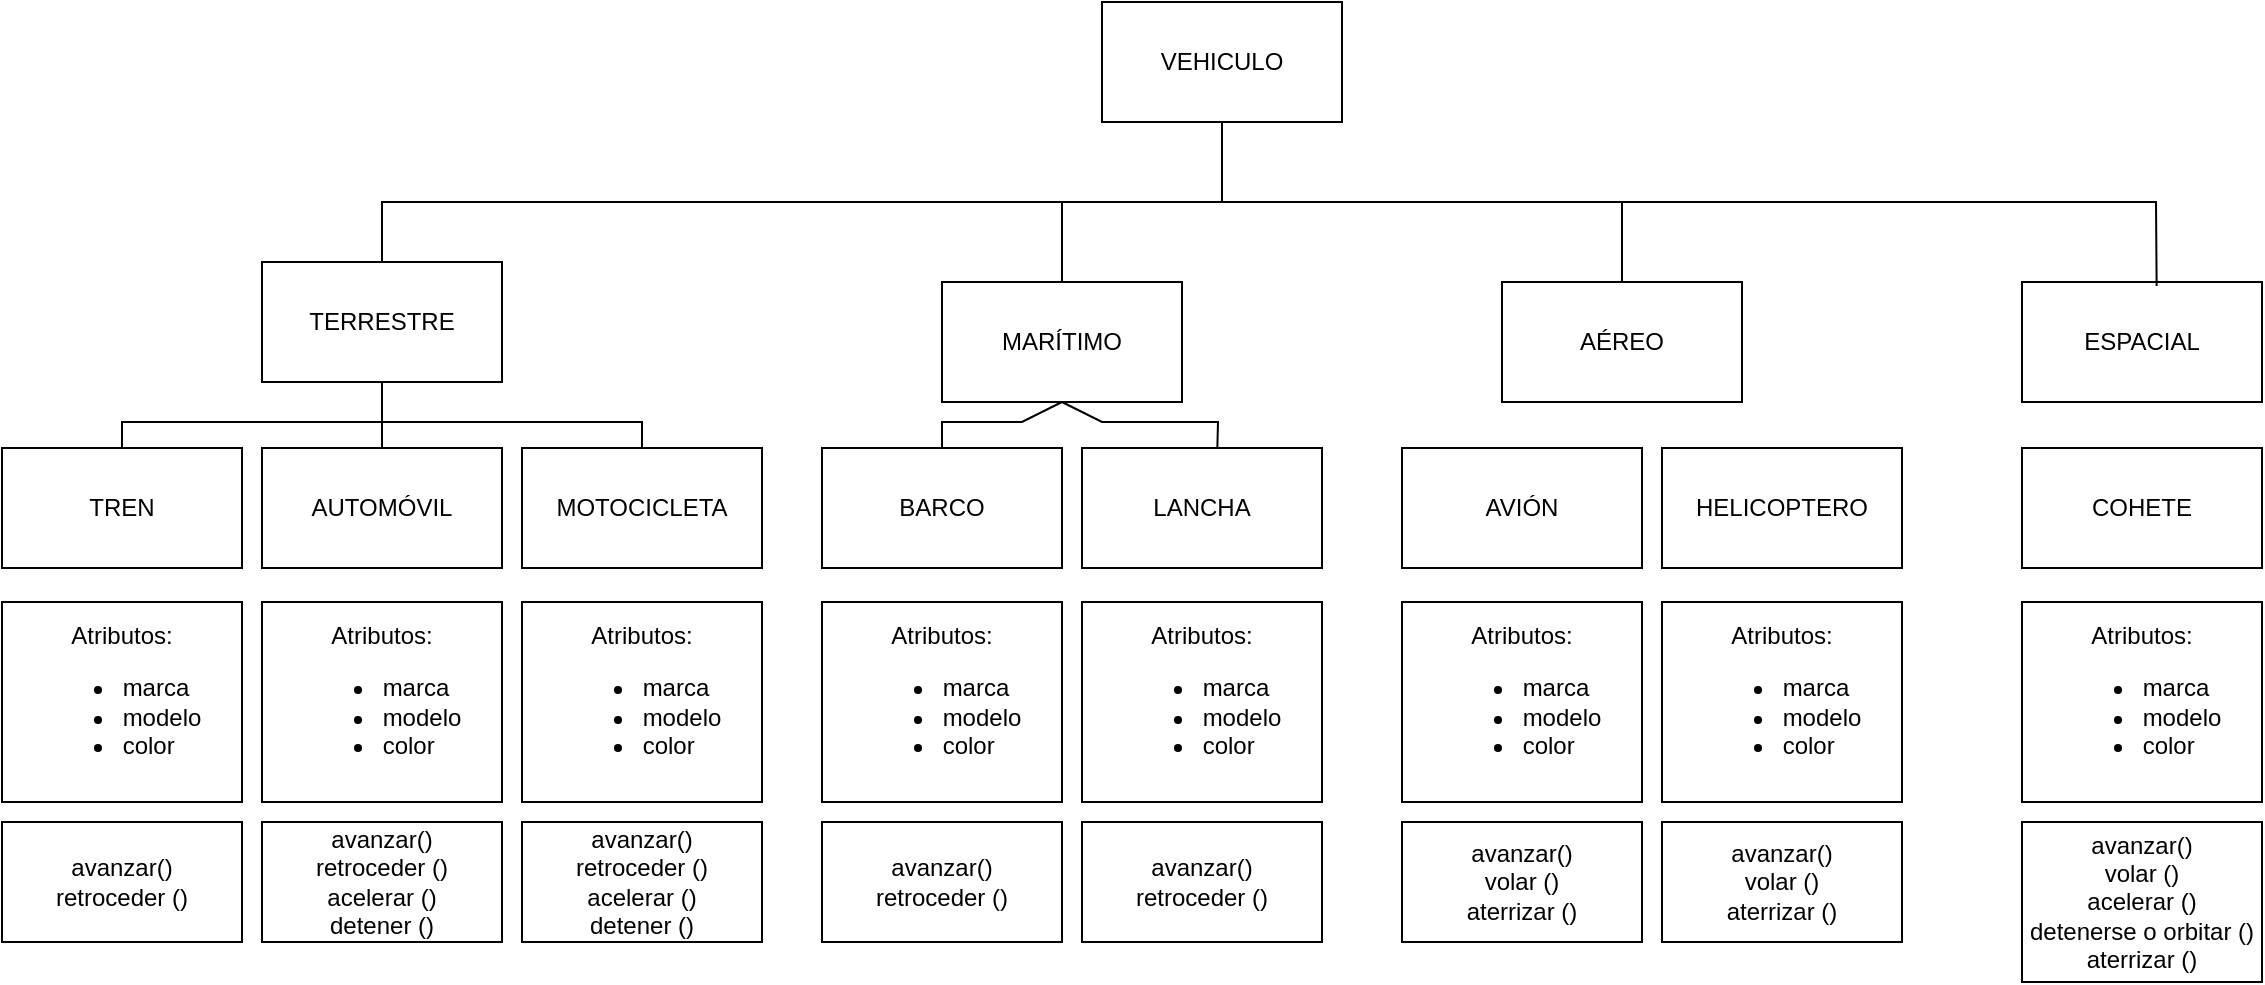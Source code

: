 <mxfile version="21.6.9" type="device">
  <diagram name="Page-1" id="e7e014a7-5840-1c2e-5031-d8a46d1fe8dd">
    <mxGraphModel dx="1963" dy="424" grid="1" gridSize="10" guides="1" tooltips="1" connect="1" arrows="1" fold="1" page="1" pageScale="1" pageWidth="1169" pageHeight="826" background="none" math="0" shadow="0">
      <root>
        <mxCell id="0" />
        <mxCell id="1" parent="0" />
        <mxCell id="l46dBcUGycRyowP4TYLj-42" value="VEHICULO" style="rounded=0;whiteSpace=wrap;html=1;" vertex="1" parent="1">
          <mxGeometry x="490" y="130" width="120" height="60" as="geometry" />
        </mxCell>
        <mxCell id="l46dBcUGycRyowP4TYLj-43" value="TERRESTRE" style="rounded=0;whiteSpace=wrap;html=1;" vertex="1" parent="1">
          <mxGeometry x="70" y="260" width="120" height="60" as="geometry" />
        </mxCell>
        <mxCell id="l46dBcUGycRyowP4TYLj-44" value="MARÍTIMO" style="rounded=0;whiteSpace=wrap;html=1;" vertex="1" parent="1">
          <mxGeometry x="410" y="270" width="120" height="60" as="geometry" />
        </mxCell>
        <mxCell id="l46dBcUGycRyowP4TYLj-45" value="AÉREO" style="rounded=0;whiteSpace=wrap;html=1;" vertex="1" parent="1">
          <mxGeometry x="690" y="270" width="120" height="60" as="geometry" />
        </mxCell>
        <mxCell id="l46dBcUGycRyowP4TYLj-46" value="ESPACIAL" style="rounded=0;whiteSpace=wrap;html=1;" vertex="1" parent="1">
          <mxGeometry x="950" y="270" width="120" height="60" as="geometry" />
        </mxCell>
        <mxCell id="l46dBcUGycRyowP4TYLj-47" value="" style="endArrow=none;html=1;rounded=0;entryX=0.5;entryY=1;entryDx=0;entryDy=0;exitX=0.5;exitY=0;exitDx=0;exitDy=0;" edge="1" parent="1" source="l46dBcUGycRyowP4TYLj-43" target="l46dBcUGycRyowP4TYLj-42">
          <mxGeometry width="50" height="50" relative="1" as="geometry">
            <mxPoint x="560" y="370" as="sourcePoint" />
            <mxPoint x="610" y="320" as="targetPoint" />
            <Array as="points">
              <mxPoint x="130" y="230" />
              <mxPoint x="550" y="230" />
            </Array>
          </mxGeometry>
        </mxCell>
        <mxCell id="l46dBcUGycRyowP4TYLj-48" value="" style="endArrow=none;html=1;rounded=0;" edge="1" parent="1" source="l46dBcUGycRyowP4TYLj-44">
          <mxGeometry width="50" height="50" relative="1" as="geometry">
            <mxPoint x="560" y="370" as="sourcePoint" />
            <mxPoint x="470" y="230" as="targetPoint" />
          </mxGeometry>
        </mxCell>
        <mxCell id="l46dBcUGycRyowP4TYLj-49" value="" style="endArrow=none;html=1;rounded=0;entryX=0.5;entryY=1;entryDx=0;entryDy=0;exitX=0.561;exitY=0.033;exitDx=0;exitDy=0;exitPerimeter=0;" edge="1" parent="1" source="l46dBcUGycRyowP4TYLj-46" target="l46dBcUGycRyowP4TYLj-42">
          <mxGeometry width="50" height="50" relative="1" as="geometry">
            <mxPoint x="560" y="370" as="sourcePoint" />
            <mxPoint x="610" y="320" as="targetPoint" />
            <Array as="points">
              <mxPoint x="1017" y="230" />
              <mxPoint x="550" y="230" />
            </Array>
          </mxGeometry>
        </mxCell>
        <mxCell id="l46dBcUGycRyowP4TYLj-50" value="" style="endArrow=none;html=1;rounded=0;" edge="1" parent="1" source="l46dBcUGycRyowP4TYLj-45">
          <mxGeometry width="50" height="50" relative="1" as="geometry">
            <mxPoint x="560" y="370" as="sourcePoint" />
            <mxPoint x="750" y="230" as="targetPoint" />
          </mxGeometry>
        </mxCell>
        <mxCell id="l46dBcUGycRyowP4TYLj-51" value="TREN" style="rounded=0;whiteSpace=wrap;html=1;" vertex="1" parent="1">
          <mxGeometry x="-60" y="353" width="120" height="60" as="geometry" />
        </mxCell>
        <mxCell id="l46dBcUGycRyowP4TYLj-52" value="MOTOCICLETA" style="rounded=0;whiteSpace=wrap;html=1;" vertex="1" parent="1">
          <mxGeometry x="200" y="353" width="120" height="60" as="geometry" />
        </mxCell>
        <mxCell id="l46dBcUGycRyowP4TYLj-53" value="AUTOMÓVIL" style="rounded=0;whiteSpace=wrap;html=1;" vertex="1" parent="1">
          <mxGeometry x="70" y="353" width="120" height="60" as="geometry" />
        </mxCell>
        <mxCell id="l46dBcUGycRyowP4TYLj-54" value="BARCO" style="rounded=0;whiteSpace=wrap;html=1;" vertex="1" parent="1">
          <mxGeometry x="350" y="353" width="120" height="60" as="geometry" />
        </mxCell>
        <mxCell id="l46dBcUGycRyowP4TYLj-55" value="LANCHA" style="rounded=0;whiteSpace=wrap;html=1;" vertex="1" parent="1">
          <mxGeometry x="480" y="353" width="120" height="60" as="geometry" />
        </mxCell>
        <mxCell id="l46dBcUGycRyowP4TYLj-56" value="AVIÓN&lt;br&gt;" style="rounded=0;whiteSpace=wrap;html=1;" vertex="1" parent="1">
          <mxGeometry x="640" y="353" width="120" height="60" as="geometry" />
        </mxCell>
        <mxCell id="l46dBcUGycRyowP4TYLj-57" value="HELICOPTERO" style="rounded=0;whiteSpace=wrap;html=1;" vertex="1" parent="1">
          <mxGeometry x="770" y="353" width="120" height="60" as="geometry" />
        </mxCell>
        <mxCell id="l46dBcUGycRyowP4TYLj-58" value="COHETE" style="rounded=0;whiteSpace=wrap;html=1;" vertex="1" parent="1">
          <mxGeometry x="950" y="353" width="120" height="60" as="geometry" />
        </mxCell>
        <mxCell id="l46dBcUGycRyowP4TYLj-59" value="Atributos:&lt;br&gt;&lt;div style=&quot;text-align: left;&quot;&gt;&lt;ul&gt;&lt;li&gt;&lt;span style=&quot;background-color: initial;&quot;&gt;marca&amp;nbsp;&lt;/span&gt;&lt;/li&gt;&lt;li&gt;&lt;span style=&quot;background-color: initial;&quot;&gt;modelo&lt;/span&gt;&lt;/li&gt;&lt;li&gt;&lt;span style=&quot;background-color: initial;&quot;&gt;color&lt;/span&gt;&lt;/li&gt;&lt;/ul&gt;&lt;/div&gt;" style="rounded=0;whiteSpace=wrap;html=1;" vertex="1" parent="1">
          <mxGeometry x="-60" y="430" width="120" height="100" as="geometry" />
        </mxCell>
        <mxCell id="l46dBcUGycRyowP4TYLj-63" value="" style="rounded=0;whiteSpace=wrap;html=1;" vertex="1" parent="1">
          <mxGeometry x="480" y="430" width="120" height="60" as="geometry" />
        </mxCell>
        <mxCell id="l46dBcUGycRyowP4TYLj-64" value="" style="rounded=0;whiteSpace=wrap;html=1;" vertex="1" parent="1">
          <mxGeometry x="950" y="430" width="120" height="60" as="geometry" />
        </mxCell>
        <mxCell id="l46dBcUGycRyowP4TYLj-65" value="" style="rounded=0;whiteSpace=wrap;html=1;" vertex="1" parent="1">
          <mxGeometry x="770" y="430" width="120" height="60" as="geometry" />
        </mxCell>
        <mxCell id="l46dBcUGycRyowP4TYLj-66" value="" style="rounded=0;whiteSpace=wrap;html=1;" vertex="1" parent="1">
          <mxGeometry x="640" y="430" width="120" height="60" as="geometry" />
        </mxCell>
        <mxCell id="l46dBcUGycRyowP4TYLj-67" value="Atributos:&lt;br&gt;&lt;div style=&quot;text-align: left;&quot;&gt;&lt;ul&gt;&lt;li&gt;&lt;span style=&quot;background-color: initial;&quot;&gt;marca&amp;nbsp;&lt;/span&gt;&lt;/li&gt;&lt;li&gt;&lt;span style=&quot;background-color: initial;&quot;&gt;modelo&lt;/span&gt;&lt;/li&gt;&lt;li&gt;&lt;span style=&quot;background-color: initial;&quot;&gt;color&lt;/span&gt;&lt;/li&gt;&lt;/ul&gt;&lt;/div&gt;" style="rounded=0;whiteSpace=wrap;html=1;" vertex="1" parent="1">
          <mxGeometry x="70" y="430" width="120" height="100" as="geometry" />
        </mxCell>
        <mxCell id="l46dBcUGycRyowP4TYLj-68" value="Atributos:&lt;br&gt;&lt;div style=&quot;text-align: left;&quot;&gt;&lt;ul&gt;&lt;li&gt;&lt;span style=&quot;background-color: initial;&quot;&gt;marca&amp;nbsp;&lt;/span&gt;&lt;/li&gt;&lt;li&gt;&lt;span style=&quot;background-color: initial;&quot;&gt;modelo&lt;/span&gt;&lt;/li&gt;&lt;li&gt;&lt;span style=&quot;background-color: initial;&quot;&gt;color&lt;/span&gt;&lt;/li&gt;&lt;/ul&gt;&lt;/div&gt;" style="rounded=0;whiteSpace=wrap;html=1;" vertex="1" parent="1">
          <mxGeometry x="200" y="430" width="120" height="100" as="geometry" />
        </mxCell>
        <mxCell id="l46dBcUGycRyowP4TYLj-69" value="" style="endArrow=none;html=1;rounded=0;entryX=0.5;entryY=1;entryDx=0;entryDy=0;exitX=0.5;exitY=0;exitDx=0;exitDy=0;" edge="1" parent="1" source="l46dBcUGycRyowP4TYLj-53" target="l46dBcUGycRyowP4TYLj-43">
          <mxGeometry width="50" height="50" relative="1" as="geometry">
            <mxPoint x="100" y="360" as="sourcePoint" />
            <mxPoint x="150" y="310" as="targetPoint" />
          </mxGeometry>
        </mxCell>
        <mxCell id="l46dBcUGycRyowP4TYLj-70" value="" style="endArrow=none;html=1;rounded=0;exitX=0.5;exitY=0;exitDx=0;exitDy=0;" edge="1" parent="1" source="l46dBcUGycRyowP4TYLj-51">
          <mxGeometry width="50" height="50" relative="1" as="geometry">
            <mxPoint x="100" y="360" as="sourcePoint" />
            <mxPoint x="130" y="340" as="targetPoint" />
            <Array as="points">
              <mxPoint y="340" />
            </Array>
          </mxGeometry>
        </mxCell>
        <mxCell id="l46dBcUGycRyowP4TYLj-73" value="" style="endArrow=none;html=1;rounded=0;entryX=0.5;entryY=0;entryDx=0;entryDy=0;" edge="1" parent="1" target="l46dBcUGycRyowP4TYLj-52">
          <mxGeometry width="50" height="50" relative="1" as="geometry">
            <mxPoint x="130" y="340" as="sourcePoint" />
            <mxPoint x="150" y="310" as="targetPoint" />
            <Array as="points">
              <mxPoint x="260" y="340" />
            </Array>
          </mxGeometry>
        </mxCell>
        <mxCell id="l46dBcUGycRyowP4TYLj-74" value="" style="endArrow=none;html=1;rounded=0;entryX=0.5;entryY=1;entryDx=0;entryDy=0;exitX=0.564;exitY=-0.006;exitDx=0;exitDy=0;exitPerimeter=0;" edge="1" parent="1" source="l46dBcUGycRyowP4TYLj-55" target="l46dBcUGycRyowP4TYLj-44">
          <mxGeometry width="50" height="50" relative="1" as="geometry">
            <mxPoint x="580" y="360" as="sourcePoint" />
            <mxPoint x="630" y="310" as="targetPoint" />
            <Array as="points">
              <mxPoint x="548" y="340" />
              <mxPoint x="490" y="340" />
            </Array>
          </mxGeometry>
        </mxCell>
        <mxCell id="l46dBcUGycRyowP4TYLj-75" value="" style="endArrow=none;html=1;rounded=0;entryX=0.5;entryY=1;entryDx=0;entryDy=0;exitX=0.5;exitY=0;exitDx=0;exitDy=0;" edge="1" parent="1" source="l46dBcUGycRyowP4TYLj-54" target="l46dBcUGycRyowP4TYLj-44">
          <mxGeometry width="50" height="50" relative="1" as="geometry">
            <mxPoint x="580" y="360" as="sourcePoint" />
            <mxPoint x="630" y="310" as="targetPoint" />
            <Array as="points">
              <mxPoint x="410" y="340" />
              <mxPoint x="450" y="340" />
            </Array>
          </mxGeometry>
        </mxCell>
        <mxCell id="l46dBcUGycRyowP4TYLj-76" value="avanzar()&lt;br&gt;retroceder ()" style="rounded=0;whiteSpace=wrap;html=1;" vertex="1" parent="1">
          <mxGeometry x="-60" y="540" width="120" height="60" as="geometry" />
        </mxCell>
        <mxCell id="l46dBcUGycRyowP4TYLj-77" value="avanzar()&lt;br&gt;retroceder ()&lt;br&gt;acelerar ()&lt;br&gt;detener ()" style="rounded=0;whiteSpace=wrap;html=1;" vertex="1" parent="1">
          <mxGeometry x="70" y="540" width="120" height="60" as="geometry" />
        </mxCell>
        <mxCell id="l46dBcUGycRyowP4TYLj-79" value="avanzar()&lt;br&gt;retroceder ()&lt;br&gt;acelerar ()&lt;br&gt;detener ()" style="rounded=0;whiteSpace=wrap;html=1;" vertex="1" parent="1">
          <mxGeometry x="200" y="540" width="120" height="60" as="geometry" />
        </mxCell>
        <mxCell id="l46dBcUGycRyowP4TYLj-80" value="avanzar()&lt;br&gt;retroceder ()" style="rounded=0;whiteSpace=wrap;html=1;" vertex="1" parent="1">
          <mxGeometry x="350" y="540" width="120" height="60" as="geometry" />
        </mxCell>
        <mxCell id="l46dBcUGycRyowP4TYLj-81" value="avanzar()&lt;br&gt;retroceder ()" style="rounded=0;whiteSpace=wrap;html=1;" vertex="1" parent="1">
          <mxGeometry x="480" y="540" width="120" height="60" as="geometry" />
        </mxCell>
        <mxCell id="l46dBcUGycRyowP4TYLj-83" value="avanzar()&lt;br&gt;volar ()&lt;br&gt;aterrizar ()" style="rounded=0;whiteSpace=wrap;html=1;" vertex="1" parent="1">
          <mxGeometry x="640" y="540" width="120" height="60" as="geometry" />
        </mxCell>
        <mxCell id="l46dBcUGycRyowP4TYLj-85" value="avanzar()&lt;br&gt;volar ()&lt;br&gt;aterrizar ()" style="rounded=0;whiteSpace=wrap;html=1;" vertex="1" parent="1">
          <mxGeometry x="770" y="540" width="120" height="60" as="geometry" />
        </mxCell>
        <mxCell id="l46dBcUGycRyowP4TYLj-86" value="avanzar()&lt;br&gt;volar ()&lt;br&gt;acelerar ()&lt;br&gt;detenerse o orbitar ()&lt;br&gt;aterrizar ()" style="rounded=0;whiteSpace=wrap;html=1;" vertex="1" parent="1">
          <mxGeometry x="950" y="540" width="120" height="80" as="geometry" />
        </mxCell>
        <mxCell id="l46dBcUGycRyowP4TYLj-87" value="Atributos:&lt;br&gt;&lt;div style=&quot;text-align: left;&quot;&gt;&lt;ul&gt;&lt;li&gt;&lt;span style=&quot;background-color: initial;&quot;&gt;marca&amp;nbsp;&lt;/span&gt;&lt;/li&gt;&lt;li&gt;&lt;span style=&quot;background-color: initial;&quot;&gt;modelo&lt;/span&gt;&lt;/li&gt;&lt;li&gt;&lt;span style=&quot;background-color: initial;&quot;&gt;color&lt;/span&gt;&lt;/li&gt;&lt;/ul&gt;&lt;/div&gt;" style="rounded=0;whiteSpace=wrap;html=1;" vertex="1" parent="1">
          <mxGeometry x="350" y="430" width="120" height="100" as="geometry" />
        </mxCell>
        <mxCell id="l46dBcUGycRyowP4TYLj-88" value="Atributos:&lt;br&gt;&lt;div style=&quot;text-align: left;&quot;&gt;&lt;ul&gt;&lt;li&gt;&lt;span style=&quot;background-color: initial;&quot;&gt;marca&amp;nbsp;&lt;/span&gt;&lt;/li&gt;&lt;li&gt;&lt;span style=&quot;background-color: initial;&quot;&gt;modelo&lt;/span&gt;&lt;/li&gt;&lt;li&gt;&lt;span style=&quot;background-color: initial;&quot;&gt;color&lt;/span&gt;&lt;/li&gt;&lt;/ul&gt;&lt;/div&gt;" style="rounded=0;whiteSpace=wrap;html=1;" vertex="1" parent="1">
          <mxGeometry x="480" y="430" width="120" height="100" as="geometry" />
        </mxCell>
        <mxCell id="l46dBcUGycRyowP4TYLj-89" value="Atributos:&lt;br&gt;&lt;div style=&quot;text-align: left;&quot;&gt;&lt;ul&gt;&lt;li&gt;&lt;span style=&quot;background-color: initial;&quot;&gt;marca&amp;nbsp;&lt;/span&gt;&lt;/li&gt;&lt;li&gt;&lt;span style=&quot;background-color: initial;&quot;&gt;modelo&lt;/span&gt;&lt;/li&gt;&lt;li&gt;&lt;span style=&quot;background-color: initial;&quot;&gt;color&lt;/span&gt;&lt;/li&gt;&lt;/ul&gt;&lt;/div&gt;" style="rounded=0;whiteSpace=wrap;html=1;" vertex="1" parent="1">
          <mxGeometry x="640" y="430" width="120" height="100" as="geometry" />
        </mxCell>
        <mxCell id="l46dBcUGycRyowP4TYLj-90" value="Atributos:&lt;br&gt;&lt;div style=&quot;text-align: left;&quot;&gt;&lt;ul&gt;&lt;li&gt;&lt;span style=&quot;background-color: initial;&quot;&gt;marca&amp;nbsp;&lt;/span&gt;&lt;/li&gt;&lt;li&gt;&lt;span style=&quot;background-color: initial;&quot;&gt;modelo&lt;/span&gt;&lt;/li&gt;&lt;li&gt;&lt;span style=&quot;background-color: initial;&quot;&gt;color&lt;/span&gt;&lt;/li&gt;&lt;/ul&gt;&lt;/div&gt;" style="rounded=0;whiteSpace=wrap;html=1;" vertex="1" parent="1">
          <mxGeometry x="770" y="430" width="120" height="100" as="geometry" />
        </mxCell>
        <mxCell id="l46dBcUGycRyowP4TYLj-92" value="Atributos:&lt;br&gt;&lt;div style=&quot;text-align: left;&quot;&gt;&lt;ul&gt;&lt;li&gt;&lt;span style=&quot;background-color: initial;&quot;&gt;marca&amp;nbsp;&lt;/span&gt;&lt;/li&gt;&lt;li&gt;&lt;span style=&quot;background-color: initial;&quot;&gt;modelo&lt;/span&gt;&lt;/li&gt;&lt;li&gt;&lt;span style=&quot;background-color: initial;&quot;&gt;color&lt;/span&gt;&lt;/li&gt;&lt;/ul&gt;&lt;/div&gt;" style="rounded=0;whiteSpace=wrap;html=1;" vertex="1" parent="1">
          <mxGeometry x="950" y="430" width="120" height="100" as="geometry" />
        </mxCell>
      </root>
    </mxGraphModel>
  </diagram>
</mxfile>
